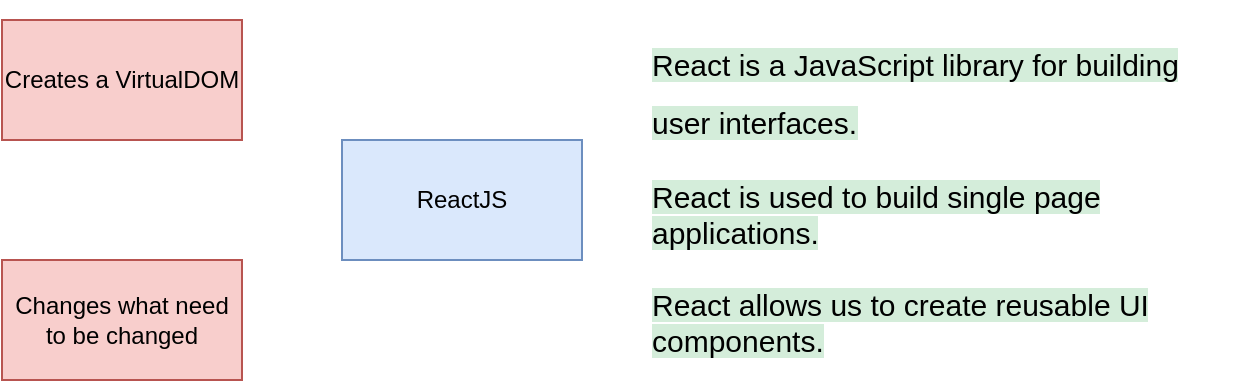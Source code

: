 <mxfile version="13.7.7" type="github">
  <diagram id="2j4bZiaKfehHfSE94O-2" name="Page-1">
    <mxGraphModel dx="868" dy="450" grid="1" gridSize="10" guides="1" tooltips="1" connect="1" arrows="1" fold="1" page="1" pageScale="1" pageWidth="827" pageHeight="1169" math="0" shadow="0">
      <root>
        <mxCell id="0" />
        <mxCell id="1" parent="0" />
        <mxCell id="ttbEUpQWNBWwSJxklKcx-2" value="ReactJS" style="rounded=0;whiteSpace=wrap;html=1;fillColor=#dae8fc;strokeColor=#6c8ebf;" vertex="1" parent="1">
          <mxGeometry x="340" y="100" width="120" height="60" as="geometry" />
        </mxCell>
        <mxCell id="ttbEUpQWNBWwSJxklKcx-3" value="Creates a VirtualDOM" style="rounded=0;whiteSpace=wrap;html=1;fillColor=#f8cecc;strokeColor=#b85450;" vertex="1" parent="1">
          <mxGeometry x="170" y="40" width="120" height="60" as="geometry" />
        </mxCell>
        <mxCell id="ttbEUpQWNBWwSJxklKcx-4" value="Changes what need to be changed" style="rounded=0;whiteSpace=wrap;html=1;fillColor=#f8cecc;strokeColor=#b85450;" vertex="1" parent="1">
          <mxGeometry x="170" y="160" width="120" height="60" as="geometry" />
        </mxCell>
        <mxCell id="ttbEUpQWNBWwSJxklKcx-5" value="&lt;h1&gt;&lt;span style=&quot;background-color: rgb(212 , 237 , 218) ; font-family: &amp;#34;verdana&amp;#34; , sans-serif ; font-size: 15px ; font-weight: normal&quot;&gt;React is a JavaScript library for building user interfaces.&lt;/span&gt;&lt;br&gt;&lt;/h1&gt;&lt;div&gt;&lt;span style=&quot;font-family: &amp;#34;verdana&amp;#34; , sans-serif ; font-size: 15px ; background-color: rgb(212 , 237 , 218)&quot;&gt;React is used to build single page applications.&lt;/span&gt;&lt;span style=&quot;background-color: rgb(212 , 237 , 218) ; font-family: &amp;#34;verdana&amp;#34; , sans-serif ; font-size: 15px ; font-weight: normal&quot;&gt;&lt;br&gt;&lt;/span&gt;&lt;/div&gt;&lt;div&gt;&lt;span style=&quot;font-family: &amp;#34;verdana&amp;#34; , sans-serif ; font-size: 15px ; background-color: rgb(212 , 237 , 218)&quot;&gt;&lt;br&gt;&lt;/span&gt;&lt;/div&gt;&lt;div&gt;&lt;span style=&quot;font-family: &amp;#34;verdana&amp;#34; , sans-serif ; font-size: 15px ; background-color: rgb(212 , 237 , 218)&quot;&gt;React allows us to create reusable UI components.&lt;/span&gt;&lt;span style=&quot;font-family: &amp;#34;verdana&amp;#34; , sans-serif ; font-size: 15px ; background-color: rgb(212 , 237 , 218)&quot;&gt;&lt;br&gt;&lt;/span&gt;&lt;/div&gt;" style="text;html=1;strokeColor=none;fillColor=none;spacing=5;spacingTop=-20;whiteSpace=wrap;overflow=hidden;rounded=0;" vertex="1" parent="1">
          <mxGeometry x="490" y="40" width="300" height="180" as="geometry" />
        </mxCell>
      </root>
    </mxGraphModel>
  </diagram>
</mxfile>
